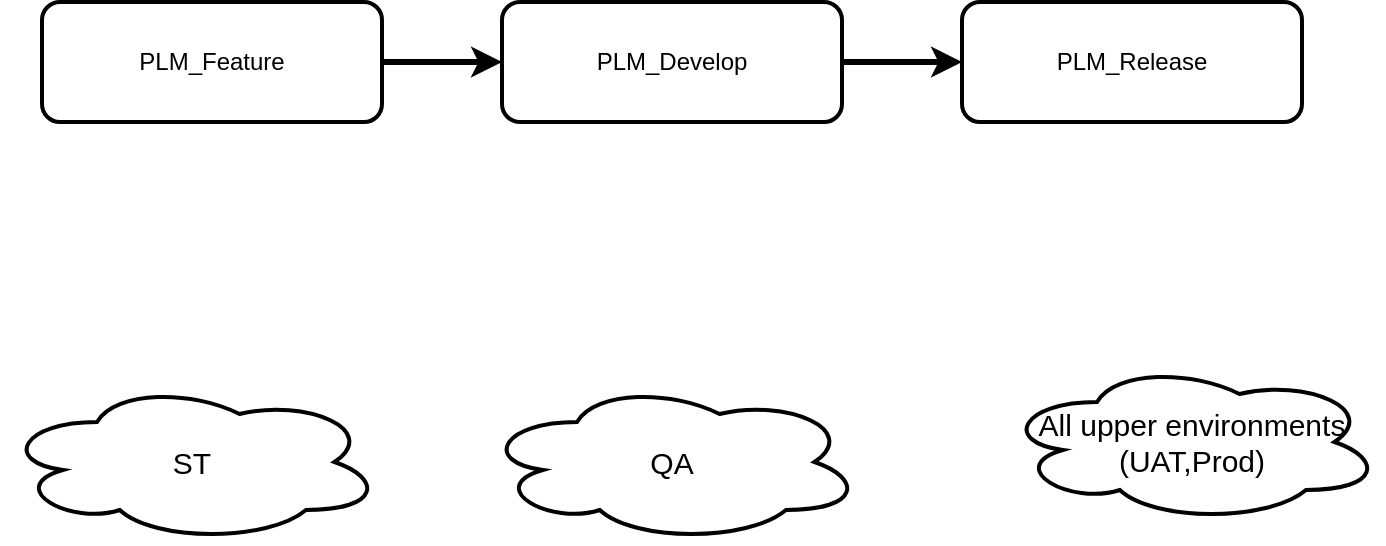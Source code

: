 <mxfile version="12.4.3" type="github" pages="1">
  <diagram id="Dgak_L7jiWaDeRtWxyvD" name="Page-1">
    <mxGraphModel dx="868" dy="450" grid="1" gridSize="10" guides="1" tooltips="1" connect="1" arrows="1" fold="1" page="1" pageScale="1" pageWidth="850" pageHeight="1100" math="0" shadow="0">
      <root>
        <mxCell id="0"/>
        <mxCell id="1" parent="0"/>
        <mxCell id="SUQ-Pz5zYZZ1wazfoTg2-6" value="" style="edgeStyle=orthogonalEdgeStyle;rounded=0;orthogonalLoop=1;jettySize=auto;html=1;strokeWidth=3;" edge="1" parent="1" source="SUQ-Pz5zYZZ1wazfoTg2-1" target="SUQ-Pz5zYZZ1wazfoTg2-3">
          <mxGeometry relative="1" as="geometry"/>
        </mxCell>
        <mxCell id="SUQ-Pz5zYZZ1wazfoTg2-1" value="PLM_Feature" style="rounded=1;whiteSpace=wrap;html=1;strokeWidth=2;" vertex="1" parent="1">
          <mxGeometry x="90" y="70" width="170" height="60" as="geometry"/>
        </mxCell>
        <mxCell id="SUQ-Pz5zYZZ1wazfoTg2-8" value="" style="edgeStyle=orthogonalEdgeStyle;rounded=0;orthogonalLoop=1;jettySize=auto;html=1;strokeWidth=3;" edge="1" parent="1" source="SUQ-Pz5zYZZ1wazfoTg2-3" target="SUQ-Pz5zYZZ1wazfoTg2-4">
          <mxGeometry relative="1" as="geometry"/>
        </mxCell>
        <mxCell id="SUQ-Pz5zYZZ1wazfoTg2-3" value="PLM_Develop" style="rounded=1;whiteSpace=wrap;html=1;strokeWidth=2;" vertex="1" parent="1">
          <mxGeometry x="320" y="70" width="170" height="60" as="geometry"/>
        </mxCell>
        <mxCell id="SUQ-Pz5zYZZ1wazfoTg2-4" value="PLM_Release" style="rounded=1;whiteSpace=wrap;html=1;strokeWidth=2;" vertex="1" parent="1">
          <mxGeometry x="550" y="70" width="170" height="60" as="geometry"/>
        </mxCell>
        <mxCell id="SUQ-Pz5zYZZ1wazfoTg2-10" value="&lt;font style=&quot;font-size: 15px&quot;&gt;ST&lt;/font&gt;" style="ellipse;shape=cloud;whiteSpace=wrap;html=1;strokeWidth=2;" vertex="1" parent="1">
          <mxGeometry x="70" y="260" width="190" height="80" as="geometry"/>
        </mxCell>
        <mxCell id="SUQ-Pz5zYZZ1wazfoTg2-11" value="&lt;font style=&quot;font-size: 15px&quot;&gt;QA&lt;/font&gt;" style="ellipse;shape=cloud;whiteSpace=wrap;html=1;strokeWidth=2;" vertex="1" parent="1">
          <mxGeometry x="310" y="260" width="190" height="80" as="geometry"/>
        </mxCell>
        <mxCell id="SUQ-Pz5zYZZ1wazfoTg2-12" value="&lt;font style=&quot;font-size: 15px&quot;&gt;All upper environments (UAT,Prod)&lt;/font&gt;" style="ellipse;shape=cloud;whiteSpace=wrap;html=1;strokeWidth=2;" vertex="1" parent="1">
          <mxGeometry x="570" y="250" width="190" height="80" as="geometry"/>
        </mxCell>
      </root>
    </mxGraphModel>
  </diagram>
</mxfile>
